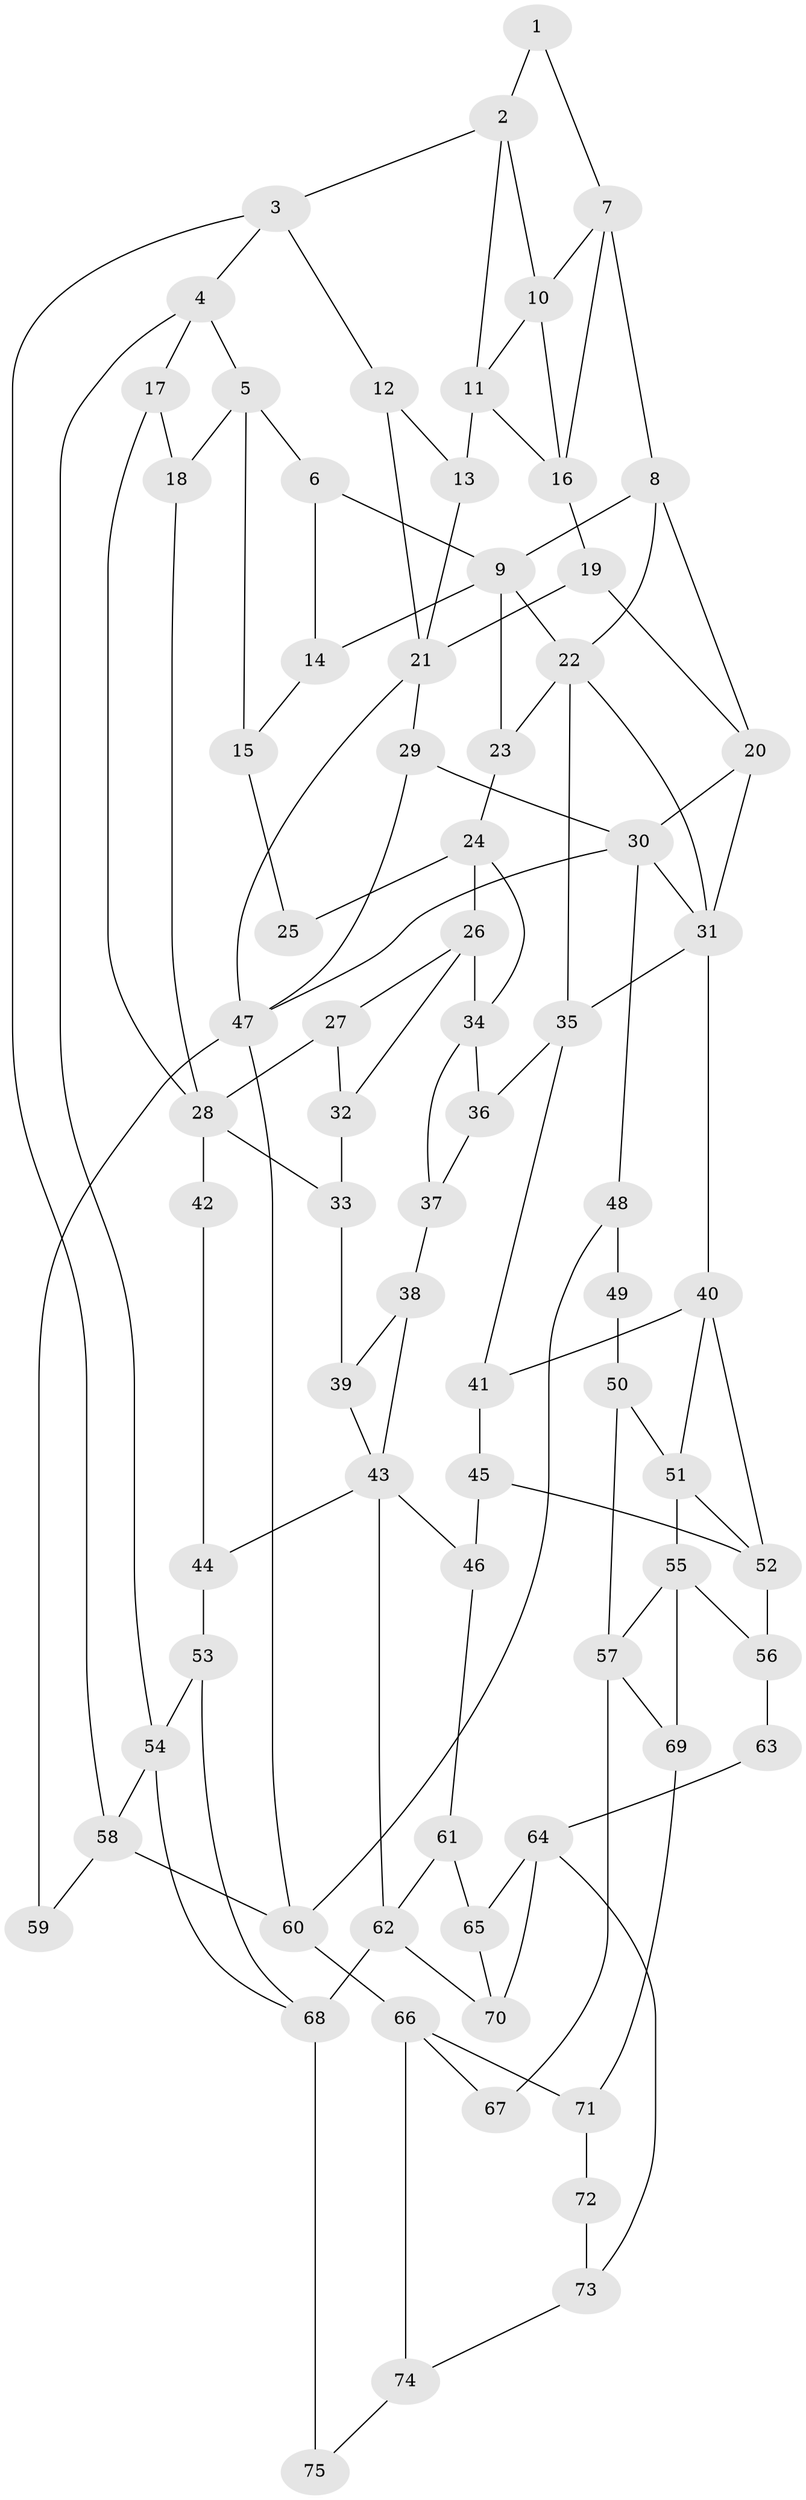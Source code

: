 // original degree distribution, {3: 0.013333333333333334, 4: 0.22, 6: 0.20666666666666667, 5: 0.56}
// Generated by graph-tools (version 1.1) at 2025/38/03/09/25 02:38:23]
// undirected, 75 vertices, 129 edges
graph export_dot {
graph [start="1"]
  node [color=gray90,style=filled];
  1;
  2;
  3;
  4;
  5;
  6;
  7;
  8;
  9;
  10;
  11;
  12;
  13;
  14;
  15;
  16;
  17;
  18;
  19;
  20;
  21;
  22;
  23;
  24;
  25;
  26;
  27;
  28;
  29;
  30;
  31;
  32;
  33;
  34;
  35;
  36;
  37;
  38;
  39;
  40;
  41;
  42;
  43;
  44;
  45;
  46;
  47;
  48;
  49;
  50;
  51;
  52;
  53;
  54;
  55;
  56;
  57;
  58;
  59;
  60;
  61;
  62;
  63;
  64;
  65;
  66;
  67;
  68;
  69;
  70;
  71;
  72;
  73;
  74;
  75;
  1 -- 2 [weight=1.0];
  1 -- 7 [weight=1.0];
  2 -- 3 [weight=1.0];
  2 -- 10 [weight=1.0];
  2 -- 11 [weight=1.0];
  3 -- 4 [weight=1.0];
  3 -- 12 [weight=1.0];
  3 -- 58 [weight=1.0];
  4 -- 5 [weight=1.0];
  4 -- 17 [weight=1.0];
  4 -- 54 [weight=1.0];
  5 -- 6 [weight=1.0];
  5 -- 15 [weight=1.0];
  5 -- 18 [weight=1.0];
  6 -- 9 [weight=1.0];
  6 -- 14 [weight=2.0];
  7 -- 8 [weight=2.0];
  7 -- 10 [weight=1.0];
  7 -- 16 [weight=1.0];
  8 -- 9 [weight=1.0];
  8 -- 20 [weight=1.0];
  8 -- 22 [weight=1.0];
  9 -- 14 [weight=1.0];
  9 -- 22 [weight=1.0];
  9 -- 23 [weight=1.0];
  10 -- 11 [weight=1.0];
  10 -- 16 [weight=1.0];
  11 -- 13 [weight=2.0];
  11 -- 16 [weight=1.0];
  12 -- 13 [weight=1.0];
  12 -- 21 [weight=1.0];
  13 -- 21 [weight=1.0];
  14 -- 15 [weight=1.0];
  15 -- 25 [weight=1.0];
  16 -- 19 [weight=1.0];
  17 -- 18 [weight=1.0];
  17 -- 28 [weight=1.0];
  18 -- 28 [weight=1.0];
  19 -- 20 [weight=1.0];
  19 -- 21 [weight=2.0];
  20 -- 30 [weight=1.0];
  20 -- 31 [weight=1.0];
  21 -- 29 [weight=1.0];
  21 -- 47 [weight=1.0];
  22 -- 23 [weight=1.0];
  22 -- 31 [weight=1.0];
  22 -- 35 [weight=1.0];
  23 -- 24 [weight=1.0];
  24 -- 25 [weight=2.0];
  24 -- 26 [weight=1.0];
  24 -- 34 [weight=1.0];
  26 -- 27 [weight=1.0];
  26 -- 32 [weight=1.0];
  26 -- 34 [weight=3.0];
  27 -- 28 [weight=1.0];
  27 -- 32 [weight=1.0];
  28 -- 33 [weight=1.0];
  28 -- 42 [weight=2.0];
  29 -- 30 [weight=1.0];
  29 -- 47 [weight=1.0];
  30 -- 31 [weight=1.0];
  30 -- 47 [weight=1.0];
  30 -- 48 [weight=1.0];
  31 -- 35 [weight=1.0];
  31 -- 40 [weight=2.0];
  32 -- 33 [weight=1.0];
  33 -- 39 [weight=1.0];
  34 -- 36 [weight=1.0];
  34 -- 37 [weight=1.0];
  35 -- 36 [weight=1.0];
  35 -- 41 [weight=1.0];
  36 -- 37 [weight=1.0];
  37 -- 38 [weight=1.0];
  38 -- 39 [weight=1.0];
  38 -- 43 [weight=1.0];
  39 -- 43 [weight=1.0];
  40 -- 41 [weight=1.0];
  40 -- 51 [weight=1.0];
  40 -- 52 [weight=1.0];
  41 -- 45 [weight=1.0];
  42 -- 44 [weight=1.0];
  43 -- 44 [weight=1.0];
  43 -- 46 [weight=1.0];
  43 -- 62 [weight=1.0];
  44 -- 53 [weight=1.0];
  45 -- 46 [weight=1.0];
  45 -- 52 [weight=1.0];
  46 -- 61 [weight=1.0];
  47 -- 59 [weight=2.0];
  47 -- 60 [weight=1.0];
  48 -- 49 [weight=1.0];
  48 -- 60 [weight=1.0];
  49 -- 50 [weight=2.0];
  50 -- 51 [weight=2.0];
  50 -- 57 [weight=2.0];
  51 -- 52 [weight=1.0];
  51 -- 55 [weight=1.0];
  52 -- 56 [weight=1.0];
  53 -- 54 [weight=1.0];
  53 -- 68 [weight=1.0];
  54 -- 58 [weight=1.0];
  54 -- 68 [weight=1.0];
  55 -- 56 [weight=1.0];
  55 -- 57 [weight=1.0];
  55 -- 69 [weight=1.0];
  56 -- 63 [weight=1.0];
  57 -- 67 [weight=2.0];
  57 -- 69 [weight=1.0];
  58 -- 59 [weight=1.0];
  58 -- 60 [weight=1.0];
  60 -- 66 [weight=2.0];
  61 -- 62 [weight=1.0];
  61 -- 65 [weight=1.0];
  62 -- 68 [weight=2.0];
  62 -- 70 [weight=1.0];
  63 -- 64 [weight=2.0];
  64 -- 65 [weight=1.0];
  64 -- 70 [weight=1.0];
  64 -- 73 [weight=2.0];
  65 -- 70 [weight=1.0];
  66 -- 67 [weight=1.0];
  66 -- 71 [weight=1.0];
  66 -- 74 [weight=2.0];
  68 -- 75 [weight=2.0];
  69 -- 71 [weight=1.0];
  71 -- 72 [weight=1.0];
  72 -- 73 [weight=2.0];
  73 -- 74 [weight=1.0];
  74 -- 75 [weight=1.0];
}
